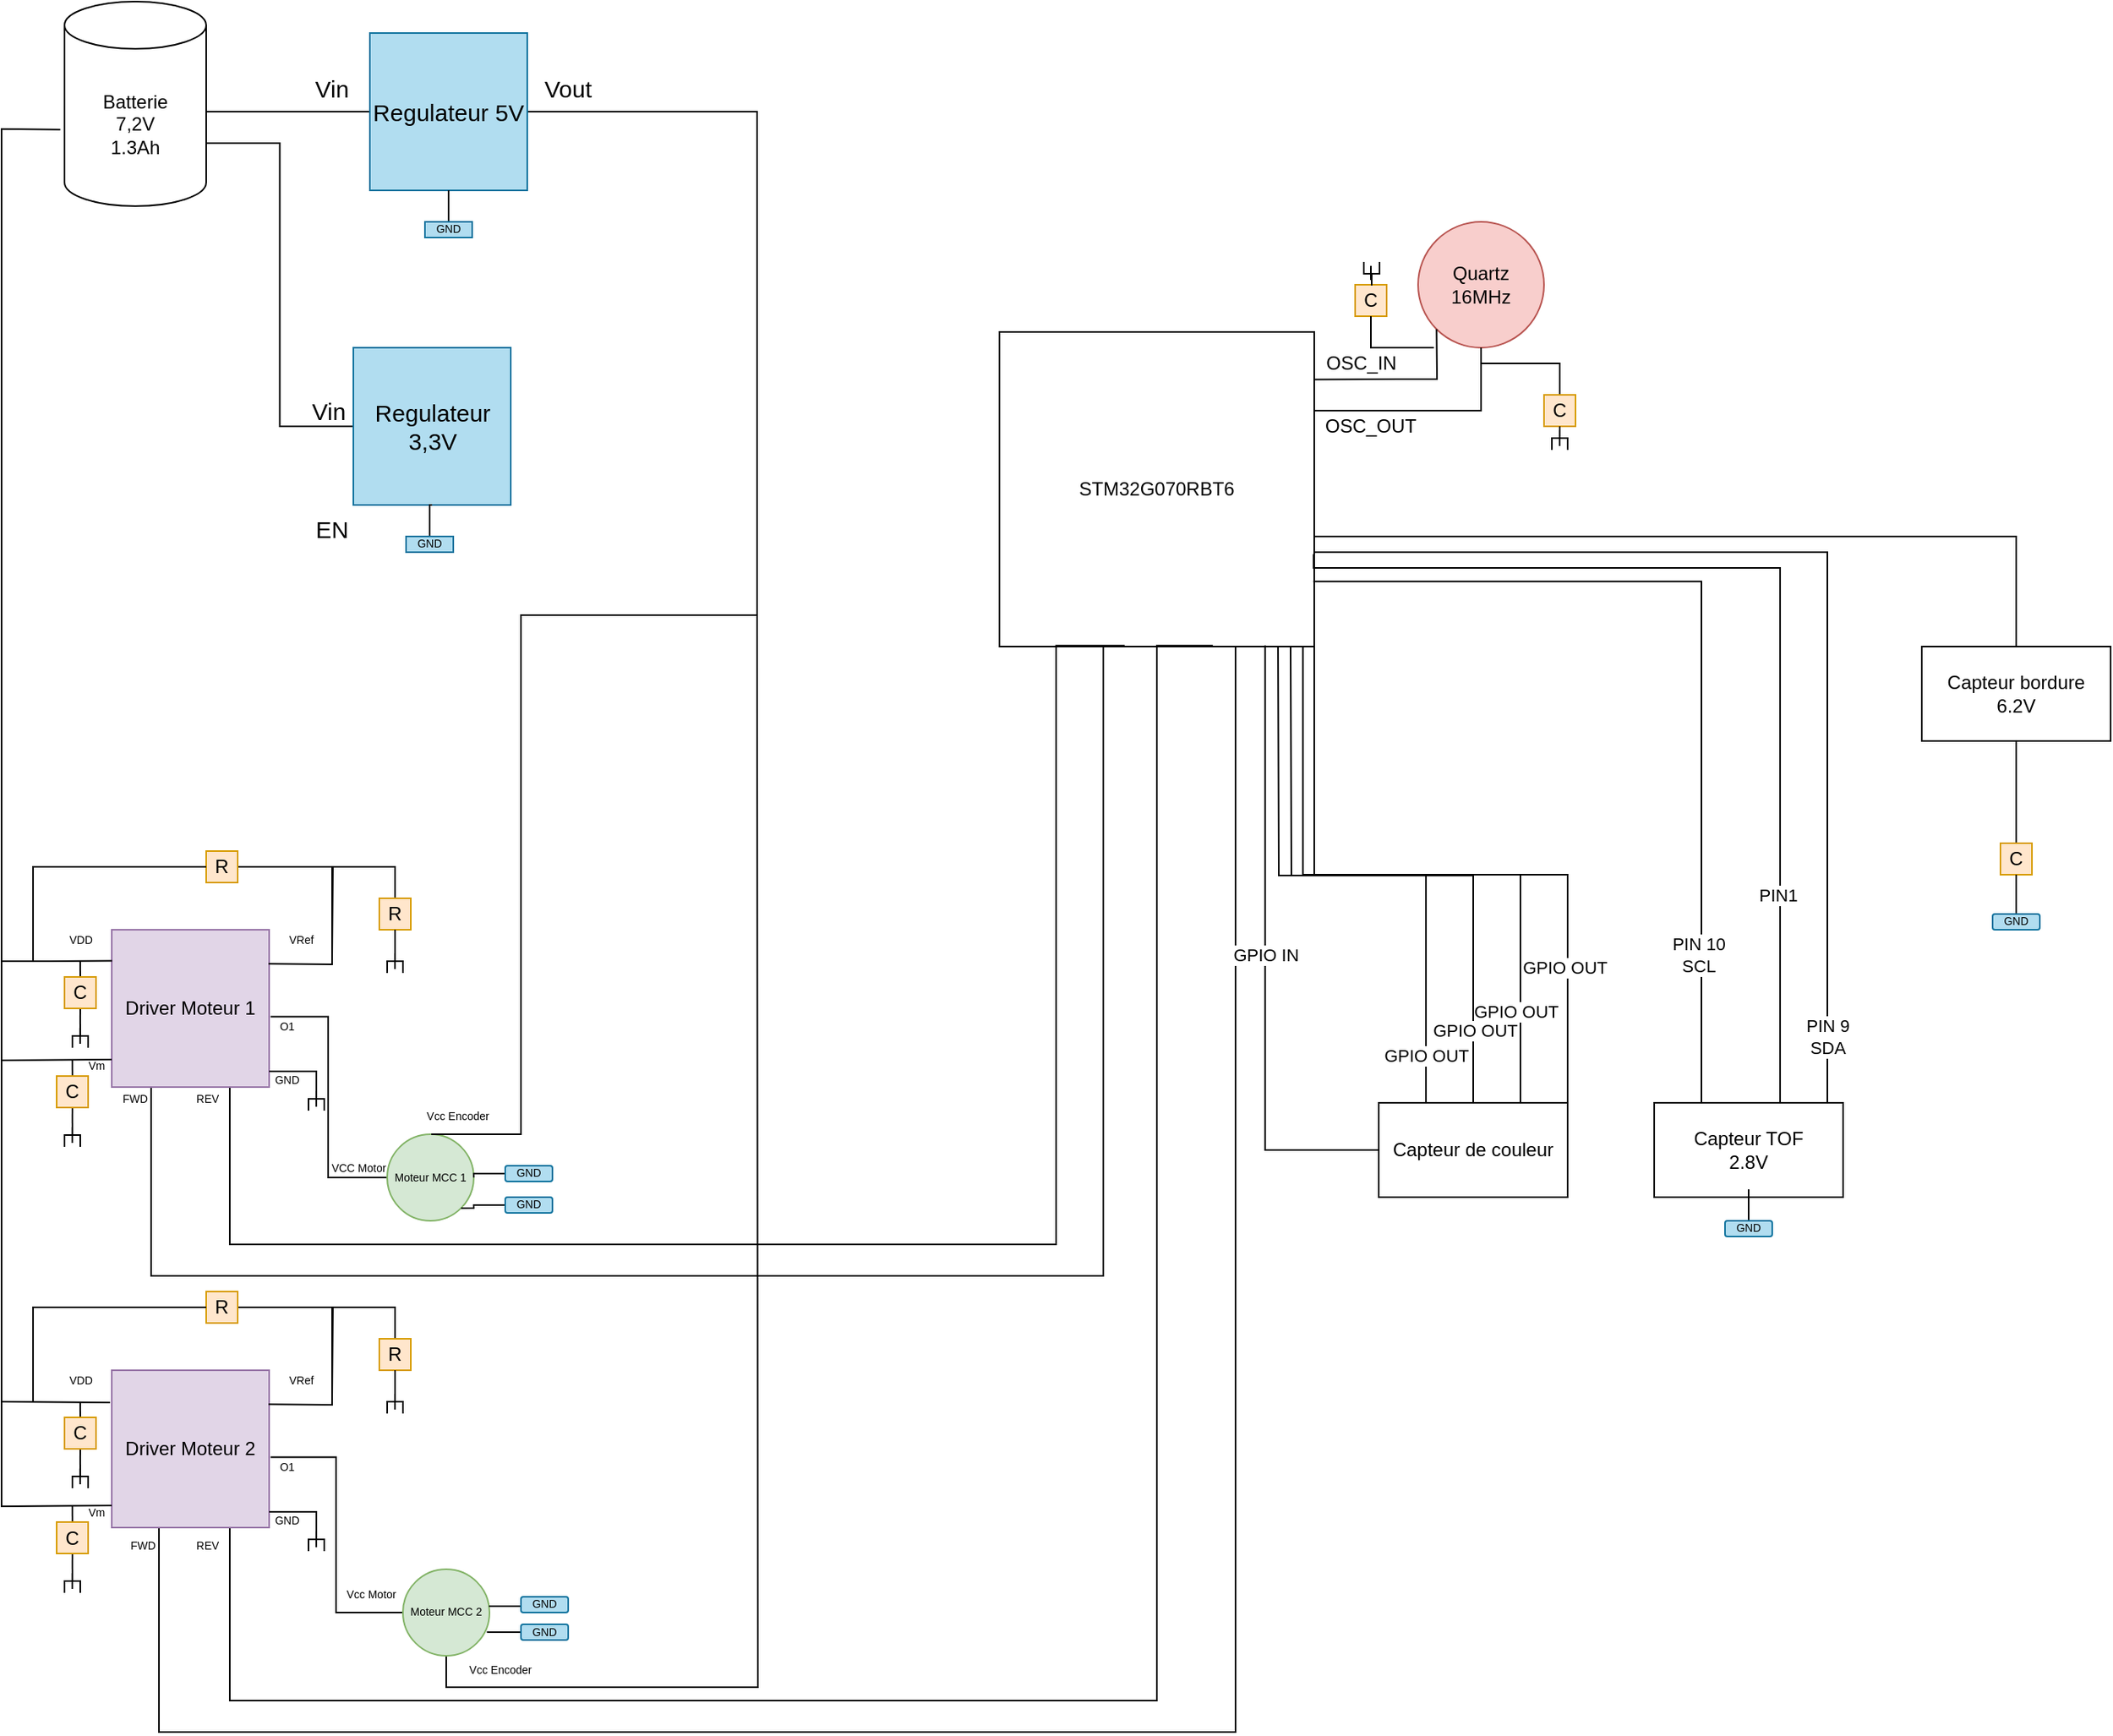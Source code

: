 <mxfile version="20.3.7" type="github">
  <diagram id="_jEmHj2mFV9FXTg2HRN9" name="Page-1">
    <mxGraphModel dx="1483" dy="781" grid="1" gridSize="10" guides="1" tooltips="1" connect="1" arrows="1" fold="1" page="1" pageScale="1" pageWidth="827" pageHeight="1169" math="0" shadow="0">
      <root>
        <mxCell id="0" />
        <mxCell id="1" parent="0" />
        <mxCell id="MKDejTEfUFbS2tOspgIM-142" style="edgeStyle=orthogonalEdgeStyle;rounded=0;orthogonalLoop=1;jettySize=auto;html=1;entryX=0;entryY=0.5;entryDx=0;entryDy=0;fontSize=15;endArrow=none;endFill=0;" edge="1" parent="1">
          <mxGeometry relative="1" as="geometry">
            <mxPoint x="160" y="120.0" as="sourcePoint" />
            <mxPoint x="264.0" y="125.0" as="targetPoint" />
            <Array as="points">
              <mxPoint x="264" y="120" />
            </Array>
          </mxGeometry>
        </mxCell>
        <mxCell id="MKDejTEfUFbS2tOspgIM-158" style="edgeStyle=orthogonalEdgeStyle;rounded=0;orthogonalLoop=1;jettySize=auto;html=1;exitX=1;exitY=0;exitDx=0;exitDy=90;exitPerimeter=0;fontSize=15;endArrow=none;endFill=0;entryX=0;entryY=0.5;entryDx=0;entryDy=0;" edge="1" parent="1" source="MKDejTEfUFbS2tOspgIM-1" target="MKDejTEfUFbS2tOspgIM-154">
          <mxGeometry relative="1" as="geometry">
            <mxPoint x="210" y="360" as="targetPoint" />
          </mxGeometry>
        </mxCell>
        <mxCell id="MKDejTEfUFbS2tOspgIM-1" value="Batterie&lt;br&gt;7,2V&lt;br&gt;1.3Ah" style="shape=cylinder3;whiteSpace=wrap;html=1;boundedLbl=1;backgroundOutline=1;size=15;" parent="1" vertex="1">
          <mxGeometry x="70" y="50" width="90" height="130" as="geometry" />
        </mxCell>
        <mxCell id="MKDejTEfUFbS2tOspgIM-2" value="STM32G070RBT6" style="whiteSpace=wrap;html=1;aspect=fixed;" parent="1" vertex="1">
          <mxGeometry x="664" y="260" width="200" height="200" as="geometry" />
        </mxCell>
        <mxCell id="MKDejTEfUFbS2tOspgIM-3" value="Quartz&lt;br&gt;16MHz" style="ellipse;whiteSpace=wrap;html=1;aspect=fixed;fillColor=#f8cecc;strokeColor=#b85450;" parent="1" vertex="1">
          <mxGeometry x="930" y="190" width="80" height="80" as="geometry" />
        </mxCell>
        <mxCell id="MKDejTEfUFbS2tOspgIM-4" value="" style="endArrow=none;html=1;rounded=0;exitX=1;exitY=0.25;exitDx=0;exitDy=0;entryX=0.5;entryY=1;entryDx=0;entryDy=0;" parent="1" source="MKDejTEfUFbS2tOspgIM-2" target="MKDejTEfUFbS2tOspgIM-3" edge="1">
          <mxGeometry width="50" height="50" relative="1" as="geometry">
            <mxPoint x="870" y="340" as="sourcePoint" />
            <mxPoint x="970" y="290" as="targetPoint" />
            <Array as="points">
              <mxPoint x="970" y="310" />
            </Array>
          </mxGeometry>
        </mxCell>
        <mxCell id="MKDejTEfUFbS2tOspgIM-5" value="" style="endArrow=none;html=1;rounded=0;entryX=0;entryY=1;entryDx=0;entryDy=0;exitX=1;exitY=0.151;exitDx=0;exitDy=0;exitPerimeter=0;" parent="1" source="MKDejTEfUFbS2tOspgIM-2" target="MKDejTEfUFbS2tOspgIM-3" edge="1">
          <mxGeometry width="50" height="50" relative="1" as="geometry">
            <mxPoint x="870" y="280" as="sourcePoint" />
            <mxPoint x="930" y="218.9" as="targetPoint" />
            <Array as="points">
              <mxPoint x="942" y="290" />
            </Array>
          </mxGeometry>
        </mxCell>
        <mxCell id="MKDejTEfUFbS2tOspgIM-6" value="OSC_OUT" style="text;html=1;strokeColor=none;fillColor=none;align=center;verticalAlign=middle;whiteSpace=wrap;rounded=0;" parent="1" vertex="1">
          <mxGeometry x="870" y="310" width="60" height="20" as="geometry" />
        </mxCell>
        <mxCell id="MKDejTEfUFbS2tOspgIM-7" value="OSC_IN" style="text;html=1;strokeColor=none;fillColor=none;align=center;verticalAlign=middle;whiteSpace=wrap;rounded=0;" parent="1" vertex="1">
          <mxGeometry x="864" y="270" width="60" height="20" as="geometry" />
        </mxCell>
        <mxCell id="MKDejTEfUFbS2tOspgIM-8" value="" style="endArrow=none;html=1;rounded=0;" parent="1" edge="1">
          <mxGeometry width="50" height="50" relative="1" as="geometry">
            <mxPoint x="970" y="280" as="sourcePoint" />
            <mxPoint x="1020" y="300" as="targetPoint" />
            <Array as="points">
              <mxPoint x="1020" y="280" />
            </Array>
          </mxGeometry>
        </mxCell>
        <mxCell id="MKDejTEfUFbS2tOspgIM-9" value="C" style="whiteSpace=wrap;html=1;aspect=fixed;fillColor=#ffe6cc;strokeColor=#d79b00;" parent="1" vertex="1">
          <mxGeometry x="1010" y="300" width="20" height="20" as="geometry" />
        </mxCell>
        <mxCell id="MKDejTEfUFbS2tOspgIM-11" value="C" style="whiteSpace=wrap;html=1;aspect=fixed;fillColor=#ffe6cc;strokeColor=#d79b00;" parent="1" vertex="1">
          <mxGeometry x="890" y="230" width="20" height="20" as="geometry" />
        </mxCell>
        <mxCell id="MKDejTEfUFbS2tOspgIM-12" value="" style="endArrow=none;html=1;rounded=0;entryX=0.5;entryY=1;entryDx=0;entryDy=0;" parent="1" target="MKDejTEfUFbS2tOspgIM-11" edge="1">
          <mxGeometry width="50" height="50" relative="1" as="geometry">
            <mxPoint x="940" y="270" as="sourcePoint" />
            <mxPoint x="990" y="290" as="targetPoint" />
            <Array as="points">
              <mxPoint x="900" y="270" />
            </Array>
          </mxGeometry>
        </mxCell>
        <mxCell id="MKDejTEfUFbS2tOspgIM-15" value="" style="group" parent="1" vertex="1" connectable="0">
          <mxGeometry x="1015" y="320" width="10" height="15" as="geometry" />
        </mxCell>
        <mxCell id="MKDejTEfUFbS2tOspgIM-13" value="" style="strokeWidth=1;html=1;shape=mxgraph.flowchart.annotation_2;align=left;labelPosition=right;pointerEvents=1;rotation=90;" parent="MKDejTEfUFbS2tOspgIM-15" vertex="1">
          <mxGeometry x="-2.5" y="2.5" width="15" height="10" as="geometry" />
        </mxCell>
        <mxCell id="MKDejTEfUFbS2tOspgIM-14" value="" style="endArrow=none;html=1;rounded=0;" parent="MKDejTEfUFbS2tOspgIM-15" edge="1">
          <mxGeometry width="50" height="50" relative="1" as="geometry">
            <mxPoint x="4.92" y="12.5" as="sourcePoint" />
            <mxPoint x="4.92" y="2.5" as="targetPoint" />
            <Array as="points">
              <mxPoint x="4.92" y="2.5" />
            </Array>
          </mxGeometry>
        </mxCell>
        <mxCell id="MKDejTEfUFbS2tOspgIM-16" value="" style="group;rotation=-180;" parent="1" vertex="1" connectable="0">
          <mxGeometry x="895" y="215" width="10" height="15" as="geometry" />
        </mxCell>
        <mxCell id="MKDejTEfUFbS2tOspgIM-17" value="" style="strokeWidth=1;html=1;shape=mxgraph.flowchart.annotation_2;align=left;labelPosition=right;pointerEvents=1;rotation=-90;" parent="MKDejTEfUFbS2tOspgIM-16" vertex="1">
          <mxGeometry x="-2" y="3" width="15" height="10" as="geometry" />
        </mxCell>
        <mxCell id="MKDejTEfUFbS2tOspgIM-18" value="" style="endArrow=none;html=1;rounded=0;" parent="MKDejTEfUFbS2tOspgIM-16" edge="1">
          <mxGeometry width="50" height="50" relative="1" as="geometry">
            <mxPoint x="5" y="3" as="sourcePoint" />
            <mxPoint x="5" y="12" as="targetPoint" />
            <Array as="points">
              <mxPoint x="5" y="12" />
            </Array>
          </mxGeometry>
        </mxCell>
        <mxCell id="MKDejTEfUFbS2tOspgIM-96" style="edgeStyle=orthogonalEdgeStyle;rounded=0;orthogonalLoop=1;jettySize=auto;html=1;exitX=0.75;exitY=1;exitDx=0;exitDy=0;fontSize=7;endArrow=none;endFill=0;entryX=0.398;entryY=0.997;entryDx=0;entryDy=0;entryPerimeter=0;" parent="1" source="MKDejTEfUFbS2tOspgIM-20" target="MKDejTEfUFbS2tOspgIM-2" edge="1">
          <mxGeometry relative="1" as="geometry">
            <mxPoint x="420" y="546.522" as="targetPoint" />
            <Array as="points">
              <mxPoint x="175" y="840" />
              <mxPoint x="700" y="840" />
              <mxPoint x="700" y="459" />
            </Array>
          </mxGeometry>
        </mxCell>
        <mxCell id="MKDejTEfUFbS2tOspgIM-97" style="edgeStyle=orthogonalEdgeStyle;rounded=0;orthogonalLoop=1;jettySize=auto;html=1;exitX=0.25;exitY=1;exitDx=0;exitDy=0;entryX=0.5;entryY=1;entryDx=0;entryDy=0;fontSize=7;endArrow=none;endFill=0;" parent="1" source="MKDejTEfUFbS2tOspgIM-20" target="MKDejTEfUFbS2tOspgIM-2" edge="1">
          <mxGeometry relative="1" as="geometry">
            <Array as="points">
              <mxPoint x="125" y="860" />
              <mxPoint x="730" y="860" />
              <mxPoint x="730" y="460" />
            </Array>
          </mxGeometry>
        </mxCell>
        <mxCell id="MKDejTEfUFbS2tOspgIM-20" value="Driver Moteur 1" style="whiteSpace=wrap;html=1;aspect=fixed;strokeWidth=1;fillColor=#e1d5e7;strokeColor=#9673a6;" parent="1" vertex="1">
          <mxGeometry x="100" y="640" width="100" height="100" as="geometry" />
        </mxCell>
        <mxCell id="MKDejTEfUFbS2tOspgIM-99" style="edgeStyle=orthogonalEdgeStyle;rounded=0;orthogonalLoop=1;jettySize=auto;html=1;fontSize=7;endArrow=none;endFill=0;" parent="1" source="43Q_XorwH1pVwPc8YvhM-2" target="MKDejTEfUFbS2tOspgIM-2" edge="1">
          <mxGeometry relative="1" as="geometry">
            <Array as="points">
              <mxPoint x="1310" y="390" />
            </Array>
          </mxGeometry>
        </mxCell>
        <UserObject label="Capteur bordure&lt;br&gt;6.2V" treeRoot="1" id="43Q_XorwH1pVwPc8YvhM-2">
          <mxCell style="whiteSpace=wrap;html=1;align=center;treeFolding=1;treeMoving=1;newEdgeStyle={&quot;edgeStyle&quot;:&quot;elbowEdgeStyle&quot;,&quot;startArrow&quot;:&quot;none&quot;,&quot;endArrow&quot;:&quot;none&quot;};" parent="1" vertex="1">
            <mxGeometry x="1250" y="460" width="120" height="60" as="geometry" />
          </mxCell>
        </UserObject>
        <mxCell id="MKDejTEfUFbS2tOspgIM-23" value="" style="group" parent="1" vertex="1" connectable="0">
          <mxGeometry x="225" y="740" width="10" height="15" as="geometry" />
        </mxCell>
        <mxCell id="MKDejTEfUFbS2tOspgIM-24" value="" style="strokeWidth=1;html=1;shape=mxgraph.flowchart.annotation_2;align=left;labelPosition=right;pointerEvents=1;rotation=90;" parent="MKDejTEfUFbS2tOspgIM-23" vertex="1">
          <mxGeometry x="-2.5" y="2.5" width="15" height="10" as="geometry" />
        </mxCell>
        <mxCell id="MKDejTEfUFbS2tOspgIM-25" value="" style="endArrow=none;html=1;rounded=0;" parent="MKDejTEfUFbS2tOspgIM-23" edge="1">
          <mxGeometry width="50" height="50" relative="1" as="geometry">
            <mxPoint x="4.92" y="12.5" as="sourcePoint" />
            <mxPoint x="4.92" y="2.5" as="targetPoint" />
            <Array as="points">
              <mxPoint x="4.92" y="2.5" />
            </Array>
          </mxGeometry>
        </mxCell>
        <mxCell id="AZ--ULnY_lqlN4T8WkKu-12" style="edgeStyle=orthogonalEdgeStyle;rounded=0;orthogonalLoop=1;jettySize=auto;html=1;exitX=0.5;exitY=0;exitDx=0;exitDy=0;entryX=0.998;entryY=0.706;entryDx=0;entryDy=0;endArrow=none;endFill=0;entryPerimeter=0;" parent="1" source="43Q_XorwH1pVwPc8YvhM-3" target="MKDejTEfUFbS2tOspgIM-2" edge="1">
          <mxGeometry relative="1" as="geometry">
            <Array as="points">
              <mxPoint x="1160" y="750" />
              <mxPoint x="1160" y="410" />
              <mxPoint x="864" y="410" />
            </Array>
          </mxGeometry>
        </mxCell>
        <mxCell id="33VA1eLPJi6Qy8k9FSGy-1" value="PIN1&amp;nbsp;" style="edgeLabel;html=1;align=center;verticalAlign=middle;resizable=0;points=[];" vertex="1" connectable="0" parent="AZ--ULnY_lqlN4T8WkKu-12">
          <mxGeometry x="-0.542" relative="1" as="geometry">
            <mxPoint as="offset" />
          </mxGeometry>
        </mxCell>
        <mxCell id="33VA1eLPJi6Qy8k9FSGy-2" style="edgeStyle=orthogonalEdgeStyle;rounded=0;orthogonalLoop=1;jettySize=auto;html=1;exitX=0.75;exitY=0;exitDx=0;exitDy=0;entryX=1;entryY=0.75;entryDx=0;entryDy=0;endArrow=none;endFill=0;" edge="1" parent="1" source="43Q_XorwH1pVwPc8YvhM-3" target="MKDejTEfUFbS2tOspgIM-2">
          <mxGeometry relative="1" as="geometry">
            <mxPoint x="839.692" y="460.0" as="targetPoint" />
            <Array as="points">
              <mxPoint x="1190" y="750" />
              <mxPoint x="1190" y="400" />
              <mxPoint x="864" y="400" />
            </Array>
          </mxGeometry>
        </mxCell>
        <mxCell id="33VA1eLPJi6Qy8k9FSGy-3" value="PIN 9&lt;br&gt;SDA" style="edgeLabel;html=1;align=center;verticalAlign=middle;resizable=0;points=[];" vertex="1" connectable="0" parent="33VA1eLPJi6Qy8k9FSGy-2">
          <mxGeometry x="-0.823" relative="1" as="geometry">
            <mxPoint as="offset" />
          </mxGeometry>
        </mxCell>
        <mxCell id="33VA1eLPJi6Qy8k9FSGy-4" style="edgeStyle=orthogonalEdgeStyle;rounded=0;orthogonalLoop=1;jettySize=auto;html=1;exitX=0.25;exitY=0;exitDx=0;exitDy=0;entryX=0.997;entryY=0.793;entryDx=0;entryDy=0;entryPerimeter=0;endArrow=none;endFill=0;" edge="1" parent="1" source="43Q_XorwH1pVwPc8YvhM-3" target="MKDejTEfUFbS2tOspgIM-2">
          <mxGeometry relative="1" as="geometry">
            <Array as="points">
              <mxPoint x="1110" y="419" />
            </Array>
          </mxGeometry>
        </mxCell>
        <mxCell id="33VA1eLPJi6Qy8k9FSGy-5" value="PIN 10&lt;br&gt;SCL" style="edgeLabel;html=1;align=center;verticalAlign=middle;resizable=0;points=[];" vertex="1" connectable="0" parent="33VA1eLPJi6Qy8k9FSGy-4">
          <mxGeometry x="-0.666" y="2" relative="1" as="geometry">
            <mxPoint y="2" as="offset" />
          </mxGeometry>
        </mxCell>
        <UserObject label="Capteur TOF&lt;br&gt;2.8V" treeRoot="1" id="43Q_XorwH1pVwPc8YvhM-3">
          <mxCell style="whiteSpace=wrap;html=1;align=center;treeFolding=1;treeMoving=1;newEdgeStyle={&quot;edgeStyle&quot;:&quot;elbowEdgeStyle&quot;,&quot;startArrow&quot;:&quot;none&quot;,&quot;endArrow&quot;:&quot;none&quot;};" parent="1" vertex="1">
            <mxGeometry x="1080" y="750" width="120" height="60" as="geometry" />
          </mxCell>
        </UserObject>
        <mxCell id="MKDejTEfUFbS2tOspgIM-27" value="" style="endArrow=none;html=1;rounded=0;entryX=0;entryY=0.5;entryDx=0;entryDy=0;entryPerimeter=0;" parent="1" target="MKDejTEfUFbS2tOspgIM-24" edge="1">
          <mxGeometry width="50" height="50" relative="1" as="geometry">
            <mxPoint x="200" y="730" as="sourcePoint" />
            <mxPoint x="220" y="730" as="targetPoint" />
            <Array as="points">
              <mxPoint x="215" y="730" />
              <mxPoint x="230" y="730" />
            </Array>
          </mxGeometry>
        </mxCell>
        <mxCell id="MKDejTEfUFbS2tOspgIM-29" value="&lt;font style=&quot;font-size: 7px;&quot;&gt;GND&lt;/font&gt;" style="text;html=1;align=center;verticalAlign=middle;resizable=0;points=[];autosize=1;strokeColor=none;fillColor=none;" parent="1" vertex="1">
          <mxGeometry x="191" y="719" width="40" height="30" as="geometry" />
        </mxCell>
        <mxCell id="MKDejTEfUFbS2tOspgIM-30" value="&lt;font style=&quot;font-size: 7px;&quot;&gt;VDD&lt;/font&gt;" style="text;html=1;align=center;verticalAlign=middle;resizable=0;points=[];autosize=1;strokeColor=none;fillColor=none;" parent="1" vertex="1">
          <mxGeometry x="60" y="630" width="40" height="30" as="geometry" />
        </mxCell>
        <mxCell id="MKDejTEfUFbS2tOspgIM-31" value="" style="endArrow=none;html=1;rounded=0;fontSize=7;exitX=-0.03;exitY=0.626;exitDx=0;exitDy=0;exitPerimeter=0;entryX=0.002;entryY=0.197;entryDx=0;entryDy=0;entryPerimeter=0;" parent="1" source="MKDejTEfUFbS2tOspgIM-1" target="MKDejTEfUFbS2tOspgIM-20" edge="1">
          <mxGeometry width="50" height="50" relative="1" as="geometry">
            <mxPoint x="50" y="410" as="sourcePoint" />
            <mxPoint x="100" y="657" as="targetPoint" />
            <Array as="points">
              <mxPoint x="30" y="131" />
              <mxPoint x="30" y="660" />
              <mxPoint x="60" y="660" />
            </Array>
          </mxGeometry>
        </mxCell>
        <mxCell id="MKDejTEfUFbS2tOspgIM-32" value="&lt;font style=&quot;font-size: 7px;&quot;&gt;VRef&lt;/font&gt;" style="text;html=1;align=center;verticalAlign=middle;resizable=0;points=[];autosize=1;strokeColor=none;fillColor=none;" parent="1" vertex="1">
          <mxGeometry x="200" y="630" width="40" height="30" as="geometry" />
        </mxCell>
        <mxCell id="MKDejTEfUFbS2tOspgIM-35" value="" style="endArrow=none;html=1;rounded=0;fontSize=7;entryX=-0.009;entryY=1.054;entryDx=0;entryDy=0;entryPerimeter=0;startArrow=none;" parent="1" source="MKDejTEfUFbS2tOspgIM-37" target="MKDejTEfUFbS2tOspgIM-32" edge="1">
          <mxGeometry width="50" height="50" relative="1" as="geometry">
            <mxPoint x="50" y="660" as="sourcePoint" />
            <mxPoint x="100" y="610" as="targetPoint" />
            <Array as="points">
              <mxPoint x="240" y="600" />
              <mxPoint x="240" y="662" />
            </Array>
          </mxGeometry>
        </mxCell>
        <mxCell id="33VA1eLPJi6Qy8k9FSGy-8" style="edgeStyle=orthogonalEdgeStyle;rounded=0;orthogonalLoop=1;jettySize=auto;html=1;exitX=0.5;exitY=0;exitDx=0;exitDy=0;entryX=0.5;entryY=1;entryDx=0;entryDy=0;endArrow=none;endFill=0;" edge="1" parent="1" source="AZ--ULnY_lqlN4T8WkKu-5" target="43Q_XorwH1pVwPc8YvhM-2">
          <mxGeometry relative="1" as="geometry" />
        </mxCell>
        <mxCell id="AZ--ULnY_lqlN4T8WkKu-5" value="C" style="whiteSpace=wrap;html=1;aspect=fixed;fillColor=#ffe6cc;strokeColor=#d79b00;" parent="1" vertex="1">
          <mxGeometry x="1300" y="585" width="20" height="20" as="geometry" />
        </mxCell>
        <mxCell id="MKDejTEfUFbS2tOspgIM-44" style="edgeStyle=orthogonalEdgeStyle;rounded=0;orthogonalLoop=1;jettySize=auto;html=1;exitX=0.5;exitY=0;exitDx=0;exitDy=0;fontSize=7;endArrow=none;endFill=0;" parent="1" source="MKDejTEfUFbS2tOspgIM-36" edge="1">
          <mxGeometry relative="1" as="geometry">
            <mxPoint x="79.965" y="660" as="targetPoint" />
          </mxGeometry>
        </mxCell>
        <mxCell id="MKDejTEfUFbS2tOspgIM-45" style="edgeStyle=orthogonalEdgeStyle;rounded=0;orthogonalLoop=1;jettySize=auto;html=1;exitX=0.5;exitY=1;exitDx=0;exitDy=0;fontSize=7;endArrow=none;endFill=0;" parent="1" source="MKDejTEfUFbS2tOspgIM-36" edge="1">
          <mxGeometry relative="1" as="geometry">
            <mxPoint x="79.965" y="700" as="targetPoint" />
          </mxGeometry>
        </mxCell>
        <mxCell id="MKDejTEfUFbS2tOspgIM-36" value="C" style="whiteSpace=wrap;html=1;aspect=fixed;fillColor=#ffe6cc;strokeColor=#d79b00;" parent="1" vertex="1">
          <mxGeometry x="70" y="670" width="20" height="20" as="geometry" />
        </mxCell>
        <mxCell id="MKDejTEfUFbS2tOspgIM-37" value="R" style="whiteSpace=wrap;html=1;aspect=fixed;fillColor=#ffe6cc;strokeColor=#d79b00;" parent="1" vertex="1">
          <mxGeometry x="160" y="590" width="20" height="20" as="geometry" />
        </mxCell>
        <mxCell id="MKDejTEfUFbS2tOspgIM-39" value="" style="endArrow=none;html=1;rounded=0;fontSize=7;entryX=0;entryY=0.5;entryDx=0;entryDy=0;" parent="1" target="MKDejTEfUFbS2tOspgIM-37" edge="1">
          <mxGeometry width="50" height="50" relative="1" as="geometry">
            <mxPoint x="50" y="660" as="sourcePoint" />
            <mxPoint x="199.64" y="661.62" as="targetPoint" />
            <Array as="points">
              <mxPoint x="50" y="600" />
            </Array>
          </mxGeometry>
        </mxCell>
        <mxCell id="MKDejTEfUFbS2tOspgIM-53" style="edgeStyle=orthogonalEdgeStyle;rounded=0;orthogonalLoop=1;jettySize=auto;html=1;exitX=0.5;exitY=0;exitDx=0;exitDy=0;fontSize=7;endArrow=none;endFill=0;" parent="1" source="MKDejTEfUFbS2tOspgIM-40" edge="1">
          <mxGeometry relative="1" as="geometry">
            <mxPoint x="240.0" y="660" as="targetPoint" />
          </mxGeometry>
        </mxCell>
        <mxCell id="MKDejTEfUFbS2tOspgIM-40" value="R" style="whiteSpace=wrap;html=1;aspect=fixed;fillColor=#ffe6cc;strokeColor=#d79b00;" parent="1" vertex="1">
          <mxGeometry x="270" y="620" width="20" height="20" as="geometry" />
        </mxCell>
        <mxCell id="MKDejTEfUFbS2tOspgIM-46" value="" style="group" parent="1" vertex="1" connectable="0">
          <mxGeometry x="275" y="652.5" width="10" height="15" as="geometry" />
        </mxCell>
        <mxCell id="MKDejTEfUFbS2tOspgIM-47" value="" style="strokeWidth=1;html=1;shape=mxgraph.flowchart.annotation_2;align=left;labelPosition=right;pointerEvents=1;rotation=90;" parent="MKDejTEfUFbS2tOspgIM-46" vertex="1">
          <mxGeometry x="-2.5" y="2.5" width="15" height="10" as="geometry" />
        </mxCell>
        <mxCell id="MKDejTEfUFbS2tOspgIM-48" value="" style="endArrow=none;html=1;rounded=0;" parent="MKDejTEfUFbS2tOspgIM-46" edge="1">
          <mxGeometry width="50" height="50" relative="1" as="geometry">
            <mxPoint x="4.92" y="12.5" as="sourcePoint" />
            <mxPoint x="4.92" y="2.5" as="targetPoint" />
            <Array as="points">
              <mxPoint x="4.92" y="2.5" />
            </Array>
          </mxGeometry>
        </mxCell>
        <mxCell id="MKDejTEfUFbS2tOspgIM-49" value="" style="group" parent="1" vertex="1" connectable="0">
          <mxGeometry x="75" y="700" width="10" height="15" as="geometry" />
        </mxCell>
        <mxCell id="MKDejTEfUFbS2tOspgIM-50" value="" style="strokeWidth=1;html=1;shape=mxgraph.flowchart.annotation_2;align=left;labelPosition=right;pointerEvents=1;rotation=90;" parent="MKDejTEfUFbS2tOspgIM-49" vertex="1">
          <mxGeometry x="-2.5" y="2.5" width="15" height="10" as="geometry" />
        </mxCell>
        <mxCell id="MKDejTEfUFbS2tOspgIM-51" value="" style="endArrow=none;html=1;rounded=0;" parent="MKDejTEfUFbS2tOspgIM-49" edge="1">
          <mxGeometry width="50" height="50" relative="1" as="geometry">
            <mxPoint x="4.92" y="12.5" as="sourcePoint" />
            <mxPoint x="4.92" y="2.5" as="targetPoint" />
            <Array as="points">
              <mxPoint x="4.92" y="2.5" />
            </Array>
          </mxGeometry>
        </mxCell>
        <mxCell id="MKDejTEfUFbS2tOspgIM-59" style="edgeStyle=orthogonalEdgeStyle;rounded=0;orthogonalLoop=1;jettySize=auto;html=1;entryX=1.009;entryY=0.552;entryDx=0;entryDy=0;entryPerimeter=0;fontSize=7;endArrow=none;endFill=0;" parent="1" source="MKDejTEfUFbS2tOspgIM-57" target="MKDejTEfUFbS2tOspgIM-20" edge="1">
          <mxGeometry relative="1" as="geometry" />
        </mxCell>
        <mxCell id="MKDejTEfUFbS2tOspgIM-57" value="Moteur MCC 1" style="ellipse;whiteSpace=wrap;html=1;aspect=fixed;strokeWidth=1;fontSize=7;fillColor=#d5e8d4;strokeColor=#82b366;" parent="1" vertex="1">
          <mxGeometry x="275" y="770" width="55" height="55" as="geometry" />
        </mxCell>
        <mxCell id="MKDejTEfUFbS2tOspgIM-61" value="&lt;span style=&quot;font-size: 7px;&quot;&gt;O1&lt;/span&gt;" style="text;html=1;align=center;verticalAlign=middle;resizable=0;points=[];autosize=1;strokeColor=none;fillColor=none;" parent="1" vertex="1">
          <mxGeometry x="196" y="685" width="30" height="30" as="geometry" />
        </mxCell>
        <mxCell id="MKDejTEfUFbS2tOspgIM-98" style="edgeStyle=orthogonalEdgeStyle;rounded=0;orthogonalLoop=1;jettySize=auto;html=1;exitX=0.75;exitY=1;exitDx=0;exitDy=0;entryX=0.678;entryY=0.997;entryDx=0;entryDy=0;entryPerimeter=0;fontSize=7;endArrow=none;endFill=0;" parent="1" source="MKDejTEfUFbS2tOspgIM-66" target="MKDejTEfUFbS2tOspgIM-2" edge="1">
          <mxGeometry relative="1" as="geometry">
            <Array as="points">
              <mxPoint x="175" y="1130" />
              <mxPoint x="764" y="1130" />
              <mxPoint x="764" y="459" />
            </Array>
          </mxGeometry>
        </mxCell>
        <mxCell id="MKDejTEfUFbS2tOspgIM-100" style="edgeStyle=orthogonalEdgeStyle;rounded=0;orthogonalLoop=1;jettySize=auto;html=1;entryX=0.75;entryY=1;entryDx=0;entryDy=0;fontSize=7;endArrow=none;endFill=0;" parent="1" source="MKDejTEfUFbS2tOspgIM-66" target="MKDejTEfUFbS2tOspgIM-2" edge="1">
          <mxGeometry relative="1" as="geometry">
            <Array as="points">
              <mxPoint x="130" y="1150" />
              <mxPoint x="814" y="1150" />
            </Array>
          </mxGeometry>
        </mxCell>
        <mxCell id="MKDejTEfUFbS2tOspgIM-66" value="Driver Moteur 2" style="whiteSpace=wrap;html=1;aspect=fixed;strokeWidth=1;fillColor=#e1d5e7;strokeColor=#9673a6;" parent="1" vertex="1">
          <mxGeometry x="100" y="920" width="100" height="100" as="geometry" />
        </mxCell>
        <mxCell id="MKDejTEfUFbS2tOspgIM-67" value="" style="group" parent="1" vertex="1" connectable="0">
          <mxGeometry x="225" y="1020" width="10" height="15" as="geometry" />
        </mxCell>
        <mxCell id="MKDejTEfUFbS2tOspgIM-68" value="" style="strokeWidth=1;html=1;shape=mxgraph.flowchart.annotation_2;align=left;labelPosition=right;pointerEvents=1;rotation=90;" parent="MKDejTEfUFbS2tOspgIM-67" vertex="1">
          <mxGeometry x="-2.5" y="2.5" width="15" height="10" as="geometry" />
        </mxCell>
        <mxCell id="MKDejTEfUFbS2tOspgIM-69" value="" style="endArrow=none;html=1;rounded=0;" parent="MKDejTEfUFbS2tOspgIM-67" edge="1">
          <mxGeometry width="50" height="50" relative="1" as="geometry">
            <mxPoint x="4.92" y="12.5" as="sourcePoint" />
            <mxPoint x="4.92" y="2.5" as="targetPoint" />
            <Array as="points">
              <mxPoint x="4.92" y="2.5" />
            </Array>
          </mxGeometry>
        </mxCell>
        <mxCell id="MKDejTEfUFbS2tOspgIM-70" value="" style="endArrow=none;html=1;rounded=0;entryX=0;entryY=0.5;entryDx=0;entryDy=0;entryPerimeter=0;" parent="1" target="MKDejTEfUFbS2tOspgIM-68" edge="1">
          <mxGeometry width="50" height="50" relative="1" as="geometry">
            <mxPoint x="200" y="1010" as="sourcePoint" />
            <mxPoint x="220" y="1010" as="targetPoint" />
            <Array as="points">
              <mxPoint x="215" y="1010" />
              <mxPoint x="230" y="1010" />
            </Array>
          </mxGeometry>
        </mxCell>
        <mxCell id="MKDejTEfUFbS2tOspgIM-71" value="&lt;font style=&quot;font-size: 7px;&quot;&gt;GND&lt;/font&gt;" style="text;html=1;align=center;verticalAlign=middle;resizable=0;points=[];autosize=1;strokeColor=none;fillColor=none;" parent="1" vertex="1">
          <mxGeometry x="191" y="999" width="40" height="30" as="geometry" />
        </mxCell>
        <mxCell id="MKDejTEfUFbS2tOspgIM-72" value="&lt;font style=&quot;font-size: 7px;&quot;&gt;VDD&lt;/font&gt;" style="text;html=1;align=center;verticalAlign=middle;resizable=0;points=[];autosize=1;strokeColor=none;fillColor=none;" parent="1" vertex="1">
          <mxGeometry x="60" y="910" width="40" height="30" as="geometry" />
        </mxCell>
        <mxCell id="MKDejTEfUFbS2tOspgIM-73" value="&lt;font style=&quot;font-size: 7px;&quot;&gt;VRef&lt;/font&gt;" style="text;html=1;align=center;verticalAlign=middle;resizable=0;points=[];autosize=1;strokeColor=none;fillColor=none;" parent="1" vertex="1">
          <mxGeometry x="200" y="910" width="40" height="30" as="geometry" />
        </mxCell>
        <mxCell id="MKDejTEfUFbS2tOspgIM-74" value="" style="endArrow=none;html=1;rounded=0;fontSize=7;entryX=-0.009;entryY=1.054;entryDx=0;entryDy=0;entryPerimeter=0;startArrow=none;" parent="1" target="MKDejTEfUFbS2tOspgIM-73" edge="1">
          <mxGeometry width="50" height="50" relative="1" as="geometry">
            <mxPoint x="180" y="880" as="sourcePoint" />
            <mxPoint x="100" y="890" as="targetPoint" />
            <Array as="points">
              <mxPoint x="240" y="880" />
              <mxPoint x="240" y="942" />
            </Array>
          </mxGeometry>
        </mxCell>
        <mxCell id="MKDejTEfUFbS2tOspgIM-75" style="edgeStyle=orthogonalEdgeStyle;rounded=0;orthogonalLoop=1;jettySize=auto;html=1;exitX=0.5;exitY=0;exitDx=0;exitDy=0;fontSize=7;endArrow=none;endFill=0;" parent="1" source="MKDejTEfUFbS2tOspgIM-77" edge="1">
          <mxGeometry relative="1" as="geometry">
            <mxPoint x="79.965" y="940" as="targetPoint" />
          </mxGeometry>
        </mxCell>
        <mxCell id="MKDejTEfUFbS2tOspgIM-76" style="edgeStyle=orthogonalEdgeStyle;rounded=0;orthogonalLoop=1;jettySize=auto;html=1;exitX=0.5;exitY=1;exitDx=0;exitDy=0;fontSize=7;endArrow=none;endFill=0;" parent="1" source="MKDejTEfUFbS2tOspgIM-77" edge="1">
          <mxGeometry relative="1" as="geometry">
            <mxPoint x="79.965" y="980" as="targetPoint" />
          </mxGeometry>
        </mxCell>
        <mxCell id="MKDejTEfUFbS2tOspgIM-77" value="C" style="whiteSpace=wrap;html=1;aspect=fixed;fillColor=#ffe6cc;strokeColor=#d79b00;" parent="1" vertex="1">
          <mxGeometry x="70" y="950" width="20" height="20" as="geometry" />
        </mxCell>
        <mxCell id="MKDejTEfUFbS2tOspgIM-78" value="R" style="whiteSpace=wrap;html=1;aspect=fixed;fillColor=#ffe6cc;strokeColor=#d79b00;" parent="1" vertex="1">
          <mxGeometry x="160" y="870" width="20" height="20" as="geometry" />
        </mxCell>
        <mxCell id="MKDejTEfUFbS2tOspgIM-79" value="" style="endArrow=none;html=1;rounded=0;fontSize=7;entryX=0;entryY=0.5;entryDx=0;entryDy=0;" parent="1" edge="1">
          <mxGeometry width="50" height="50" relative="1" as="geometry">
            <mxPoint x="50" y="940" as="sourcePoint" />
            <mxPoint x="160" y="880" as="targetPoint" />
            <Array as="points">
              <mxPoint x="50" y="880" />
            </Array>
          </mxGeometry>
        </mxCell>
        <mxCell id="MKDejTEfUFbS2tOspgIM-80" style="edgeStyle=orthogonalEdgeStyle;rounded=0;orthogonalLoop=1;jettySize=auto;html=1;exitX=0.5;exitY=0;exitDx=0;exitDy=0;fontSize=7;endArrow=none;endFill=0;" parent="1" source="MKDejTEfUFbS2tOspgIM-81" edge="1">
          <mxGeometry relative="1" as="geometry">
            <mxPoint x="240" y="940" as="targetPoint" />
          </mxGeometry>
        </mxCell>
        <mxCell id="MKDejTEfUFbS2tOspgIM-81" value="R" style="whiteSpace=wrap;html=1;aspect=fixed;fillColor=#ffe6cc;strokeColor=#d79b00;" parent="1" vertex="1">
          <mxGeometry x="270" y="900" width="20" height="20" as="geometry" />
        </mxCell>
        <mxCell id="MKDejTEfUFbS2tOspgIM-82" value="" style="group" parent="1" vertex="1" connectable="0">
          <mxGeometry x="275" y="932.5" width="10" height="15" as="geometry" />
        </mxCell>
        <mxCell id="MKDejTEfUFbS2tOspgIM-83" value="" style="strokeWidth=1;html=1;shape=mxgraph.flowchart.annotation_2;align=left;labelPosition=right;pointerEvents=1;rotation=90;" parent="MKDejTEfUFbS2tOspgIM-82" vertex="1">
          <mxGeometry x="-2.5" y="2.5" width="15" height="10" as="geometry" />
        </mxCell>
        <mxCell id="MKDejTEfUFbS2tOspgIM-84" value="" style="endArrow=none;html=1;rounded=0;" parent="MKDejTEfUFbS2tOspgIM-82" edge="1">
          <mxGeometry width="50" height="50" relative="1" as="geometry">
            <mxPoint x="4.92" y="12.5" as="sourcePoint" />
            <mxPoint x="4.92" y="2.5" as="targetPoint" />
            <Array as="points">
              <mxPoint x="4.92" y="2.5" />
            </Array>
          </mxGeometry>
        </mxCell>
        <mxCell id="MKDejTEfUFbS2tOspgIM-85" value="" style="group" parent="1" vertex="1" connectable="0">
          <mxGeometry x="75" y="980" width="10" height="15" as="geometry" />
        </mxCell>
        <mxCell id="MKDejTEfUFbS2tOspgIM-86" value="" style="strokeWidth=1;html=1;shape=mxgraph.flowchart.annotation_2;align=left;labelPosition=right;pointerEvents=1;rotation=90;" parent="MKDejTEfUFbS2tOspgIM-85" vertex="1">
          <mxGeometry x="-2.5" y="2.5" width="15" height="10" as="geometry" />
        </mxCell>
        <mxCell id="MKDejTEfUFbS2tOspgIM-87" value="" style="endArrow=none;html=1;rounded=0;" parent="MKDejTEfUFbS2tOspgIM-85" edge="1">
          <mxGeometry width="50" height="50" relative="1" as="geometry">
            <mxPoint x="4.92" y="12.5" as="sourcePoint" />
            <mxPoint x="4.92" y="2.5" as="targetPoint" />
            <Array as="points">
              <mxPoint x="4.92" y="2.5" />
            </Array>
          </mxGeometry>
        </mxCell>
        <mxCell id="MKDejTEfUFbS2tOspgIM-88" style="edgeStyle=orthogonalEdgeStyle;rounded=0;orthogonalLoop=1;jettySize=auto;html=1;exitX=0;exitY=0.5;exitDx=0;exitDy=0;exitPerimeter=0;entryX=0.5;entryY=1;entryDx=0;entryDy=0;fontSize=7;endArrow=none;endFill=0;" parent="1" source="MKDejTEfUFbS2tOspgIM-83" target="MKDejTEfUFbS2tOspgIM-81" edge="1">
          <mxGeometry relative="1" as="geometry" />
        </mxCell>
        <mxCell id="MKDejTEfUFbS2tOspgIM-89" style="edgeStyle=orthogonalEdgeStyle;rounded=0;orthogonalLoop=1;jettySize=auto;html=1;entryX=1.009;entryY=0.552;entryDx=0;entryDy=0;entryPerimeter=0;fontSize=7;endArrow=none;endFill=0;" parent="1" source="MKDejTEfUFbS2tOspgIM-91" target="MKDejTEfUFbS2tOspgIM-66" edge="1">
          <mxGeometry relative="1" as="geometry" />
        </mxCell>
        <mxCell id="MKDejTEfUFbS2tOspgIM-174" style="edgeStyle=orthogonalEdgeStyle;rounded=0;orthogonalLoop=1;jettySize=auto;html=1;exitX=0.5;exitY=1;exitDx=0;exitDy=0;fontSize=7;endArrow=none;endFill=0;" edge="1" parent="1" source="MKDejTEfUFbS2tOspgIM-91">
          <mxGeometry relative="1" as="geometry">
            <mxPoint x="510" y="420" as="targetPoint" />
          </mxGeometry>
        </mxCell>
        <mxCell id="MKDejTEfUFbS2tOspgIM-91" value="Moteur MCC 2" style="ellipse;whiteSpace=wrap;html=1;aspect=fixed;strokeWidth=1;fontSize=7;fillColor=#d5e8d4;strokeColor=#82b366;" parent="1" vertex="1">
          <mxGeometry x="285" y="1046.5" width="55" height="55" as="geometry" />
        </mxCell>
        <mxCell id="MKDejTEfUFbS2tOspgIM-92" value="&lt;span style=&quot;font-size: 7px;&quot;&gt;O1&lt;/span&gt;" style="text;html=1;align=center;verticalAlign=middle;resizable=0;points=[];autosize=1;strokeColor=none;fillColor=none;" parent="1" vertex="1">
          <mxGeometry x="196" y="965" width="30" height="30" as="geometry" />
        </mxCell>
        <mxCell id="MKDejTEfUFbS2tOspgIM-94" value="" style="endArrow=none;html=1;rounded=0;fontSize=7;" parent="1" edge="1">
          <mxGeometry width="50" height="50" relative="1" as="geometry">
            <mxPoint x="30" y="940" as="sourcePoint" />
            <mxPoint x="30" y="660" as="targetPoint" />
          </mxGeometry>
        </mxCell>
        <mxCell id="MKDejTEfUFbS2tOspgIM-95" value="" style="endArrow=none;html=1;rounded=0;fontSize=7;entryX=0.973;entryY=1.015;entryDx=0;entryDy=0;entryPerimeter=0;" parent="1" target="MKDejTEfUFbS2tOspgIM-72" edge="1">
          <mxGeometry width="50" height="50" relative="1" as="geometry">
            <mxPoint x="30" y="940" as="sourcePoint" />
            <mxPoint x="70" y="920" as="targetPoint" />
          </mxGeometry>
        </mxCell>
        <mxCell id="MKDejTEfUFbS2tOspgIM-101" value="" style="endArrow=none;html=1;rounded=0;fontSize=7;" parent="1" edge="1">
          <mxGeometry width="50" height="50" relative="1" as="geometry">
            <mxPoint x="30" y="723" as="sourcePoint" />
            <mxPoint x="100" y="722.5" as="targetPoint" />
          </mxGeometry>
        </mxCell>
        <mxCell id="MKDejTEfUFbS2tOspgIM-102" style="edgeStyle=orthogonalEdgeStyle;rounded=0;orthogonalLoop=1;jettySize=auto;html=1;exitX=0.5;exitY=0;exitDx=0;exitDy=0;fontSize=7;endArrow=none;endFill=0;" parent="1" source="MKDejTEfUFbS2tOspgIM-104" edge="1">
          <mxGeometry relative="1" as="geometry">
            <mxPoint x="74.965" y="723" as="targetPoint" />
          </mxGeometry>
        </mxCell>
        <mxCell id="MKDejTEfUFbS2tOspgIM-103" style="edgeStyle=orthogonalEdgeStyle;rounded=0;orthogonalLoop=1;jettySize=auto;html=1;exitX=0.5;exitY=1;exitDx=0;exitDy=0;fontSize=7;endArrow=none;endFill=0;" parent="1" source="MKDejTEfUFbS2tOspgIM-104" edge="1">
          <mxGeometry relative="1" as="geometry">
            <mxPoint x="74.965" y="763" as="targetPoint" />
          </mxGeometry>
        </mxCell>
        <mxCell id="MKDejTEfUFbS2tOspgIM-104" value="C" style="whiteSpace=wrap;html=1;aspect=fixed;fillColor=#ffe6cc;strokeColor=#d79b00;" parent="1" vertex="1">
          <mxGeometry x="65" y="733" width="20" height="20" as="geometry" />
        </mxCell>
        <mxCell id="MKDejTEfUFbS2tOspgIM-105" value="" style="group" parent="1" vertex="1" connectable="0">
          <mxGeometry x="70" y="763" width="10" height="15" as="geometry" />
        </mxCell>
        <mxCell id="MKDejTEfUFbS2tOspgIM-106" value="" style="strokeWidth=1;html=1;shape=mxgraph.flowchart.annotation_2;align=left;labelPosition=right;pointerEvents=1;rotation=90;" parent="MKDejTEfUFbS2tOspgIM-105" vertex="1">
          <mxGeometry x="-2.5" y="2.5" width="15" height="10" as="geometry" />
        </mxCell>
        <mxCell id="MKDejTEfUFbS2tOspgIM-107" value="" style="endArrow=none;html=1;rounded=0;" parent="MKDejTEfUFbS2tOspgIM-105" edge="1">
          <mxGeometry width="50" height="50" relative="1" as="geometry">
            <mxPoint x="4.92" y="12.5" as="sourcePoint" />
            <mxPoint x="4.92" y="2.5" as="targetPoint" />
            <Array as="points">
              <mxPoint x="4.92" y="2.5" />
            </Array>
          </mxGeometry>
        </mxCell>
        <mxCell id="MKDejTEfUFbS2tOspgIM-108" value="&lt;font style=&quot;font-size: 7px;&quot;&gt;Vm&lt;/font&gt;" style="text;html=1;align=center;verticalAlign=middle;resizable=0;points=[];autosize=1;strokeColor=none;fillColor=none;" parent="1" vertex="1">
          <mxGeometry x="75" y="710" width="30" height="30" as="geometry" />
        </mxCell>
        <mxCell id="MKDejTEfUFbS2tOspgIM-112" value="" style="endArrow=none;html=1;rounded=0;fontSize=7;" parent="1" edge="1">
          <mxGeometry width="50" height="50" relative="1" as="geometry">
            <mxPoint x="30" y="1006.5" as="sourcePoint" />
            <mxPoint x="100.0" y="1006" as="targetPoint" />
          </mxGeometry>
        </mxCell>
        <mxCell id="MKDejTEfUFbS2tOspgIM-113" style="edgeStyle=orthogonalEdgeStyle;rounded=0;orthogonalLoop=1;jettySize=auto;html=1;exitX=0.5;exitY=0;exitDx=0;exitDy=0;fontSize=7;endArrow=none;endFill=0;" parent="1" source="MKDejTEfUFbS2tOspgIM-115" edge="1">
          <mxGeometry relative="1" as="geometry">
            <mxPoint x="74.965" y="1006.5" as="targetPoint" />
          </mxGeometry>
        </mxCell>
        <mxCell id="MKDejTEfUFbS2tOspgIM-114" style="edgeStyle=orthogonalEdgeStyle;rounded=0;orthogonalLoop=1;jettySize=auto;html=1;exitX=0.5;exitY=1;exitDx=0;exitDy=0;fontSize=7;endArrow=none;endFill=0;" parent="1" source="MKDejTEfUFbS2tOspgIM-115" edge="1">
          <mxGeometry relative="1" as="geometry">
            <mxPoint x="74.965" y="1046.5" as="targetPoint" />
          </mxGeometry>
        </mxCell>
        <mxCell id="MKDejTEfUFbS2tOspgIM-115" value="C" style="whiteSpace=wrap;html=1;aspect=fixed;fillColor=#ffe6cc;strokeColor=#d79b00;" parent="1" vertex="1">
          <mxGeometry x="65" y="1016.5" width="20" height="20" as="geometry" />
        </mxCell>
        <mxCell id="MKDejTEfUFbS2tOspgIM-116" value="" style="group" parent="1" vertex="1" connectable="0">
          <mxGeometry x="70" y="1046.5" width="10" height="15" as="geometry" />
        </mxCell>
        <mxCell id="MKDejTEfUFbS2tOspgIM-117" value="" style="strokeWidth=1;html=1;shape=mxgraph.flowchart.annotation_2;align=left;labelPosition=right;pointerEvents=1;rotation=90;" parent="MKDejTEfUFbS2tOspgIM-116" vertex="1">
          <mxGeometry x="-2.5" y="2.5" width="15" height="10" as="geometry" />
        </mxCell>
        <mxCell id="MKDejTEfUFbS2tOspgIM-118" value="" style="endArrow=none;html=1;rounded=0;" parent="MKDejTEfUFbS2tOspgIM-116" edge="1">
          <mxGeometry width="50" height="50" relative="1" as="geometry">
            <mxPoint x="4.92" y="12.5" as="sourcePoint" />
            <mxPoint x="4.92" y="2.5" as="targetPoint" />
            <Array as="points">
              <mxPoint x="4.92" y="2.5" />
            </Array>
          </mxGeometry>
        </mxCell>
        <mxCell id="MKDejTEfUFbS2tOspgIM-119" value="&lt;font style=&quot;font-size: 7px;&quot;&gt;Vm&lt;/font&gt;" style="text;html=1;align=center;verticalAlign=middle;resizable=0;points=[];autosize=1;strokeColor=none;fillColor=none;" parent="1" vertex="1">
          <mxGeometry x="75" y="993.5" width="30" height="30" as="geometry" />
        </mxCell>
        <mxCell id="MKDejTEfUFbS2tOspgIM-120" value="" style="endArrow=none;html=1;rounded=0;fontSize=7;" parent="1" edge="1">
          <mxGeometry width="50" height="50" relative="1" as="geometry">
            <mxPoint x="30" y="1007" as="sourcePoint" />
            <mxPoint x="30" y="937" as="targetPoint" />
          </mxGeometry>
        </mxCell>
        <mxCell id="MKDejTEfUFbS2tOspgIM-121" value="FWD" style="text;html=1;strokeColor=none;fillColor=none;align=center;verticalAlign=middle;whiteSpace=wrap;rounded=0;strokeWidth=1;fontSize=7;" parent="1" vertex="1">
          <mxGeometry x="85" y="733" width="60" height="30" as="geometry" />
        </mxCell>
        <mxCell id="MKDejTEfUFbS2tOspgIM-122" value="REV" style="text;html=1;strokeColor=none;fillColor=none;align=center;verticalAlign=middle;whiteSpace=wrap;rounded=0;strokeWidth=1;fontSize=7;" parent="1" vertex="1">
          <mxGeometry x="131" y="732.5" width="60" height="30" as="geometry" />
        </mxCell>
        <mxCell id="MKDejTEfUFbS2tOspgIM-123" value="FWD" style="text;html=1;strokeColor=none;fillColor=none;align=center;verticalAlign=middle;whiteSpace=wrap;rounded=0;strokeWidth=1;fontSize=7;" parent="1" vertex="1">
          <mxGeometry x="90" y="1016.5" width="60" height="30" as="geometry" />
        </mxCell>
        <mxCell id="MKDejTEfUFbS2tOspgIM-124" value="REV" style="text;html=1;strokeColor=none;fillColor=none;align=center;verticalAlign=middle;whiteSpace=wrap;rounded=0;strokeWidth=1;fontSize=7;" parent="1" vertex="1">
          <mxGeometry x="131" y="1016.5" width="60" height="30" as="geometry" />
        </mxCell>
        <mxCell id="MKDejTEfUFbS2tOspgIM-126" value="&lt;font style=&quot;font-size: 7px;&quot;&gt;VCC Motor&lt;/font&gt;" style="text;html=1;strokeColor=none;fillColor=none;align=center;verticalAlign=middle;whiteSpace=wrap;rounded=0;strokeWidth=1;fontSize=7;rotation=0;" parent="1" vertex="1">
          <mxGeometry x="227" y="777" width="60" height="30" as="geometry" />
        </mxCell>
        <mxCell id="MKDejTEfUFbS2tOspgIM-138" style="edgeStyle=orthogonalEdgeStyle;rounded=0;orthogonalLoop=1;jettySize=auto;html=1;fontSize=7;endArrow=none;endFill=0;" edge="1" parent="1" source="MKDejTEfUFbS2tOspgIM-132" target="MKDejTEfUFbS2tOspgIM-91">
          <mxGeometry relative="1" as="geometry">
            <Array as="points">
              <mxPoint x="350" y="1070" />
              <mxPoint x="350" y="1070" />
            </Array>
          </mxGeometry>
        </mxCell>
        <mxCell id="MKDejTEfUFbS2tOspgIM-132" value="GND" style="rounded=1;whiteSpace=wrap;html=1;strokeWidth=1;fontSize=7;fillColor=#b1ddf0;strokeColor=#10739e;" vertex="1" parent="1">
          <mxGeometry x="360" y="1064" width="30" height="10" as="geometry" />
        </mxCell>
        <mxCell id="MKDejTEfUFbS2tOspgIM-139" style="edgeStyle=orthogonalEdgeStyle;rounded=0;orthogonalLoop=1;jettySize=auto;html=1;entryX=0.969;entryY=0.725;entryDx=0;entryDy=0;entryPerimeter=0;fontSize=7;endArrow=none;endFill=0;" edge="1" parent="1" source="MKDejTEfUFbS2tOspgIM-133" target="MKDejTEfUFbS2tOspgIM-91">
          <mxGeometry relative="1" as="geometry" />
        </mxCell>
        <mxCell id="MKDejTEfUFbS2tOspgIM-133" value="GND" style="rounded=1;whiteSpace=wrap;html=1;strokeWidth=1;fontSize=7;fillColor=#b1ddf0;strokeColor=#10739e;" vertex="1" parent="1">
          <mxGeometry x="360" y="1081.5" width="30" height="10" as="geometry" />
        </mxCell>
        <mxCell id="MKDejTEfUFbS2tOspgIM-136" style="edgeStyle=orthogonalEdgeStyle;rounded=0;orthogonalLoop=1;jettySize=auto;html=1;entryX=1;entryY=0.5;entryDx=0;entryDy=0;fontSize=7;endArrow=none;endFill=0;" edge="1" parent="1" source="MKDejTEfUFbS2tOspgIM-134" target="MKDejTEfUFbS2tOspgIM-57">
          <mxGeometry relative="1" as="geometry" />
        </mxCell>
        <mxCell id="MKDejTEfUFbS2tOspgIM-134" value="GND" style="rounded=1;whiteSpace=wrap;html=1;strokeWidth=1;fontSize=7;fillColor=#b1ddf0;strokeColor=#10739e;" vertex="1" parent="1">
          <mxGeometry x="350" y="790" width="30" height="10" as="geometry" />
        </mxCell>
        <mxCell id="MKDejTEfUFbS2tOspgIM-137" style="edgeStyle=orthogonalEdgeStyle;rounded=0;orthogonalLoop=1;jettySize=auto;html=1;entryX=1;entryY=1;entryDx=0;entryDy=0;fontSize=7;endArrow=none;endFill=0;" edge="1" parent="1" source="MKDejTEfUFbS2tOspgIM-135" target="MKDejTEfUFbS2tOspgIM-57">
          <mxGeometry relative="1" as="geometry" />
        </mxCell>
        <mxCell id="MKDejTEfUFbS2tOspgIM-135" value="GND" style="rounded=1;whiteSpace=wrap;html=1;strokeWidth=1;fontSize=7;fillColor=#b1ddf0;strokeColor=#10739e;" vertex="1" parent="1">
          <mxGeometry x="350" y="810" width="30" height="10" as="geometry" />
        </mxCell>
        <mxCell id="MKDejTEfUFbS2tOspgIM-173" style="edgeStyle=orthogonalEdgeStyle;rounded=0;orthogonalLoop=1;jettySize=auto;html=1;exitX=1;exitY=0.5;exitDx=0;exitDy=0;fontSize=7;endArrow=none;endFill=0;" edge="1" parent="1" source="MKDejTEfUFbS2tOspgIM-141">
          <mxGeometry relative="1" as="geometry">
            <mxPoint x="303" y="770" as="targetPoint" />
            <Array as="points">
              <mxPoint x="510" y="120" />
              <mxPoint x="510" y="440" />
              <mxPoint x="360" y="440" />
              <mxPoint x="360" y="770" />
            </Array>
          </mxGeometry>
        </mxCell>
        <mxCell id="MKDejTEfUFbS2tOspgIM-141" value="&lt;font style=&quot;font-size: 15px;&quot;&gt;Regulateur 5V&lt;/font&gt;" style="whiteSpace=wrap;html=1;aspect=fixed;strokeWidth=1;fontSize=7;fillColor=#b1ddf0;strokeColor=#10739e;" vertex="1" parent="1">
          <mxGeometry x="264" y="70" width="100" height="100" as="geometry" />
        </mxCell>
        <mxCell id="MKDejTEfUFbS2tOspgIM-163" style="edgeStyle=orthogonalEdgeStyle;rounded=0;orthogonalLoop=1;jettySize=auto;html=1;entryX=0.5;entryY=1;entryDx=0;entryDy=0;fontSize=15;endArrow=none;endFill=0;" edge="1" parent="1" source="MKDejTEfUFbS2tOspgIM-148" target="MKDejTEfUFbS2tOspgIM-141">
          <mxGeometry relative="1" as="geometry" />
        </mxCell>
        <mxCell id="MKDejTEfUFbS2tOspgIM-148" value="GND" style="rounded=1;whiteSpace=wrap;html=1;strokeWidth=1;fontSize=7;fillColor=#b1ddf0;strokeColor=#10739e;arcSize=0;" vertex="1" parent="1">
          <mxGeometry x="299" y="190" width="30" height="10" as="geometry" />
        </mxCell>
        <mxCell id="33VA1eLPJi6Qy8k9FSGy-17" value="" style="edgeStyle=orthogonalEdgeStyle;rounded=0;orthogonalLoop=1;jettySize=auto;html=1;endArrow=none;endFill=0;" edge="1" parent="1" source="33VA1eLPJi6Qy8k9FSGy-16" target="43Q_XorwH1pVwPc8YvhM-3">
          <mxGeometry relative="1" as="geometry" />
        </mxCell>
        <mxCell id="MKDejTEfUFbS2tOspgIM-151" value="Vin" style="text;html=1;strokeColor=none;fillColor=none;align=center;verticalAlign=middle;whiteSpace=wrap;rounded=0;strokeWidth=1;fontSize=15;" vertex="1" parent="1">
          <mxGeometry x="210" y="90" width="60" height="30" as="geometry" />
        </mxCell>
        <mxCell id="33VA1eLPJi6Qy8k9FSGy-16" value="GND" style="rounded=1;whiteSpace=wrap;html=1;strokeWidth=1;fontSize=7;fillColor=#b1ddf0;strokeColor=#10739e;" vertex="1" parent="1">
          <mxGeometry x="1125" y="825" width="30" height="10" as="geometry" />
        </mxCell>
        <mxCell id="MKDejTEfUFbS2tOspgIM-152" value="Vout" style="text;html=1;strokeColor=none;fillColor=none;align=center;verticalAlign=middle;whiteSpace=wrap;rounded=0;strokeWidth=1;fontSize=15;" vertex="1" parent="1">
          <mxGeometry x="360" y="90" width="60" height="30" as="geometry" />
        </mxCell>
        <mxCell id="33VA1eLPJi6Qy8k9FSGy-19" value="" style="edgeStyle=orthogonalEdgeStyle;rounded=0;orthogonalLoop=1;jettySize=auto;html=1;endArrow=none;endFill=0;" edge="1" parent="1" source="33VA1eLPJi6Qy8k9FSGy-18" target="AZ--ULnY_lqlN4T8WkKu-5">
          <mxGeometry relative="1" as="geometry" />
        </mxCell>
        <mxCell id="MKDejTEfUFbS2tOspgIM-154" value="&lt;font style=&quot;font-size: 15px;&quot;&gt;Regulateur 3,3V&lt;/font&gt;" style="whiteSpace=wrap;html=1;aspect=fixed;strokeWidth=1;fontSize=7;fillColor=#b1ddf0;strokeColor=#10739e;" vertex="1" parent="1">
          <mxGeometry x="253.5" y="270" width="100" height="100" as="geometry" />
        </mxCell>
        <mxCell id="33VA1eLPJi6Qy8k9FSGy-18" value="GND" style="rounded=1;whiteSpace=wrap;html=1;strokeWidth=1;fontSize=7;fillColor=#b1ddf0;strokeColor=#10739e;" vertex="1" parent="1">
          <mxGeometry x="1295" y="630" width="30" height="10" as="geometry" />
        </mxCell>
        <mxCell id="MKDejTEfUFbS2tOspgIM-159" value="Vin" style="text;html=1;strokeColor=none;fillColor=none;align=center;verticalAlign=middle;whiteSpace=wrap;rounded=0;strokeWidth=1;fontSize=15;" vertex="1" parent="1">
          <mxGeometry x="208" y="295" width="60" height="30" as="geometry" />
        </mxCell>
        <mxCell id="33VA1eLPJi6Qy8k9FSGy-21" style="edgeStyle=orthogonalEdgeStyle;rounded=0;orthogonalLoop=1;jettySize=auto;html=1;exitX=0.25;exitY=0;exitDx=0;exitDy=0;endArrow=none;endFill=0;" edge="1" parent="1" source="33VA1eLPJi6Qy8k9FSGy-20">
          <mxGeometry relative="1" as="geometry">
            <mxPoint x="841" y="460" as="targetPoint" />
          </mxGeometry>
        </mxCell>
        <mxCell id="33VA1eLPJi6Qy8k9FSGy-25" value="GPIO OUT" style="edgeLabel;html=1;align=center;verticalAlign=middle;resizable=0;points=[];" vertex="1" connectable="0" parent="33VA1eLPJi6Qy8k9FSGy-21">
          <mxGeometry x="-0.84" relative="1" as="geometry">
            <mxPoint as="offset" />
          </mxGeometry>
        </mxCell>
        <mxCell id="MKDejTEfUFbS2tOspgIM-166" style="edgeStyle=orthogonalEdgeStyle;rounded=0;orthogonalLoop=1;jettySize=auto;html=1;entryX=0.5;entryY=1;entryDx=0;entryDy=0;fontSize=15;endArrow=none;endFill=0;" edge="1" parent="1" source="MKDejTEfUFbS2tOspgIM-165" target="MKDejTEfUFbS2tOspgIM-154">
          <mxGeometry relative="1" as="geometry" />
        </mxCell>
        <mxCell id="33VA1eLPJi6Qy8k9FSGy-22" style="edgeStyle=orthogonalEdgeStyle;rounded=0;orthogonalLoop=1;jettySize=auto;html=1;exitX=0.5;exitY=0;exitDx=0;exitDy=0;endArrow=none;endFill=0;" edge="1" parent="1" source="33VA1eLPJi6Qy8k9FSGy-20">
          <mxGeometry relative="1" as="geometry">
            <mxPoint x="849" y="460" as="targetPoint" />
          </mxGeometry>
        </mxCell>
        <mxCell id="33VA1eLPJi6Qy8k9FSGy-26" value="GPIO OUT" style="edgeLabel;html=1;align=center;verticalAlign=middle;resizable=0;points=[];" vertex="1" connectable="0" parent="33VA1eLPJi6Qy8k9FSGy-22">
          <mxGeometry x="-0.773" y="-1" relative="1" as="geometry">
            <mxPoint as="offset" />
          </mxGeometry>
        </mxCell>
        <mxCell id="MKDejTEfUFbS2tOspgIM-165" value="GND" style="rounded=1;whiteSpace=wrap;html=1;strokeWidth=1;fontSize=7;fillColor=#b1ddf0;strokeColor=#10739e;arcSize=0;" vertex="1" parent="1">
          <mxGeometry x="287" y="390" width="30" height="10" as="geometry" />
        </mxCell>
        <mxCell id="33VA1eLPJi6Qy8k9FSGy-23" style="edgeStyle=orthogonalEdgeStyle;rounded=0;orthogonalLoop=1;jettySize=auto;html=1;exitX=0.75;exitY=0;exitDx=0;exitDy=0;entryX=0.964;entryY=0.999;entryDx=0;entryDy=0;endArrow=none;endFill=0;entryPerimeter=0;" edge="1" parent="1" source="33VA1eLPJi6Qy8k9FSGy-20" target="MKDejTEfUFbS2tOspgIM-2">
          <mxGeometry relative="1" as="geometry" />
        </mxCell>
        <mxCell id="33VA1eLPJi6Qy8k9FSGy-27" value="GPIO OUT" style="edgeLabel;html=1;align=center;verticalAlign=middle;resizable=0;points=[];" vertex="1" connectable="0" parent="33VA1eLPJi6Qy8k9FSGy-23">
          <mxGeometry x="-0.73" y="3" relative="1" as="geometry">
            <mxPoint as="offset" />
          </mxGeometry>
        </mxCell>
        <mxCell id="MKDejTEfUFbS2tOspgIM-167" value="&lt;font style=&quot;font-size: 7px;&quot;&gt;Vcc Motor&lt;/font&gt;" style="text;html=1;strokeColor=none;fillColor=none;align=center;verticalAlign=middle;whiteSpace=wrap;rounded=0;strokeWidth=1;fontSize=15;" vertex="1" parent="1">
          <mxGeometry x="235" y="1044" width="60" height="30" as="geometry" />
        </mxCell>
        <mxCell id="33VA1eLPJi6Qy8k9FSGy-24" style="edgeStyle=orthogonalEdgeStyle;rounded=0;orthogonalLoop=1;jettySize=auto;html=1;exitX=1;exitY=0;exitDx=0;exitDy=0;entryX=1;entryY=1;entryDx=0;entryDy=0;endArrow=none;endFill=0;" edge="1" parent="1" source="33VA1eLPJi6Qy8k9FSGy-20" target="MKDejTEfUFbS2tOspgIM-2">
          <mxGeometry relative="1" as="geometry" />
        </mxCell>
        <mxCell id="33VA1eLPJi6Qy8k9FSGy-28" value="GPIO OUT" style="edgeLabel;html=1;align=center;verticalAlign=middle;resizable=0;points=[];" vertex="1" connectable="0" parent="33VA1eLPJi6Qy8k9FSGy-24">
          <mxGeometry x="-0.618" y="2" relative="1" as="geometry">
            <mxPoint as="offset" />
          </mxGeometry>
        </mxCell>
        <mxCell id="MKDejTEfUFbS2tOspgIM-172" value="EN" style="text;html=1;strokeColor=none;fillColor=none;align=center;verticalAlign=middle;whiteSpace=wrap;rounded=0;strokeWidth=1;fontSize=15;" vertex="1" parent="1">
          <mxGeometry x="210" y="370" width="60" height="30" as="geometry" />
        </mxCell>
        <mxCell id="33VA1eLPJi6Qy8k9FSGy-29" value="GPIO IN" style="edgeStyle=orthogonalEdgeStyle;rounded=0;orthogonalLoop=1;jettySize=auto;html=1;entryX=0.844;entryY=0.996;entryDx=0;entryDy=0;entryPerimeter=0;endArrow=none;endFill=0;" edge="1" parent="1" source="33VA1eLPJi6Qy8k9FSGy-20" target="MKDejTEfUFbS2tOspgIM-2">
          <mxGeometry relative="1" as="geometry" />
        </mxCell>
        <mxCell id="MKDejTEfUFbS2tOspgIM-175" value="&lt;font style=&quot;font-size: 7px;&quot;&gt;Vcc Encoder&lt;/font&gt;" style="text;html=1;strokeColor=none;fillColor=none;align=center;verticalAlign=middle;whiteSpace=wrap;rounded=0;strokeWidth=1;fontSize=15;" vertex="1" parent="1">
          <mxGeometry x="317" y="1091.5" width="60" height="30" as="geometry" />
        </mxCell>
        <UserObject label="Capteur de couleur&lt;br&gt;" treeRoot="1" id="33VA1eLPJi6Qy8k9FSGy-20">
          <mxCell style="whiteSpace=wrap;html=1;align=center;treeFolding=1;treeMoving=1;newEdgeStyle={&quot;edgeStyle&quot;:&quot;elbowEdgeStyle&quot;,&quot;startArrow&quot;:&quot;none&quot;,&quot;endArrow&quot;:&quot;none&quot;};" vertex="1" parent="1">
            <mxGeometry x="905" y="750" width="120" height="60" as="geometry" />
          </mxCell>
        </UserObject>
        <mxCell id="MKDejTEfUFbS2tOspgIM-176" value="&lt;font style=&quot;font-size: 7px;&quot;&gt;Vcc Encoder&lt;/font&gt;" style="text;html=1;strokeColor=none;fillColor=none;align=center;verticalAlign=middle;whiteSpace=wrap;rounded=0;strokeWidth=1;fontSize=15;" vertex="1" parent="1">
          <mxGeometry x="290" y="740" width="60" height="30" as="geometry" />
        </mxCell>
        <mxCell id="MKDejTEfUFbS2tOspgIM-177" style="edgeStyle=orthogonalEdgeStyle;rounded=0;orthogonalLoop=1;jettySize=auto;html=1;exitX=0;exitY=0.5;exitDx=0;exitDy=0;exitPerimeter=0;entryX=0.5;entryY=1;entryDx=0;entryDy=0;fontSize=7;endArrow=none;endFill=0;" edge="1" parent="1" source="MKDejTEfUFbS2tOspgIM-47" target="MKDejTEfUFbS2tOspgIM-40">
          <mxGeometry relative="1" as="geometry" />
        </mxCell>
      </root>
    </mxGraphModel>
  </diagram>
</mxfile>
